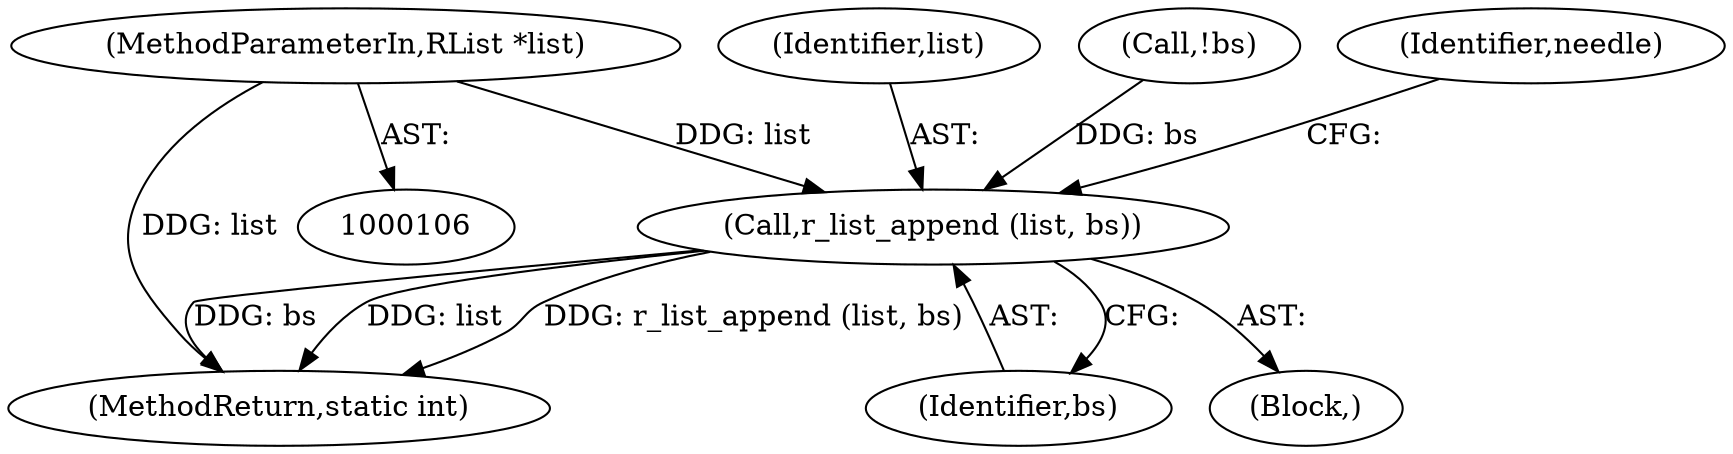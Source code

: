 digraph "0_radare2_3fcf41ed96ffa25b38029449520c8d0a198745f3@pointer" {
"1000107" [label="(MethodParameterIn,RList *list)"];
"1000691" [label="(Call,r_list_append (list, bs))"];
"1000107" [label="(MethodParameterIn,RList *list)"];
"1000691" [label="(Call,r_list_append (list, bs))"];
"1000692" [label="(Identifier,list)"];
"1000693" [label="(Identifier,bs)"];
"1000705" [label="(MethodReturn,static int)"];
"1000570" [label="(Call,!bs)"];
"1000690" [label="(Block,)"];
"1000183" [label="(Identifier,needle)"];
"1000107" -> "1000106"  [label="AST: "];
"1000107" -> "1000705"  [label="DDG: list"];
"1000107" -> "1000691"  [label="DDG: list"];
"1000691" -> "1000690"  [label="AST: "];
"1000691" -> "1000693"  [label="CFG: "];
"1000692" -> "1000691"  [label="AST: "];
"1000693" -> "1000691"  [label="AST: "];
"1000183" -> "1000691"  [label="CFG: "];
"1000691" -> "1000705"  [label="DDG: bs"];
"1000691" -> "1000705"  [label="DDG: list"];
"1000691" -> "1000705"  [label="DDG: r_list_append (list, bs)"];
"1000570" -> "1000691"  [label="DDG: bs"];
}
